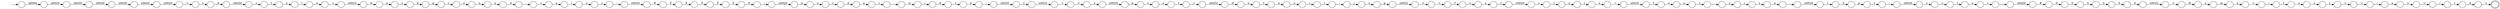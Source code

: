 digraph Automaton {
  rankdir = LR;
  0 [shape=circle,label=""];
  0 -> 102 [label="\u0020"]
  1 [shape=circle,label=""];
  1 -> 104 [label="r"]
  2 [shape=circle,label=""];
  2 -> 105 [label="r"]
  3 [shape=circle,label=""];
  3 -> 88 [label="\u0020"]
  4 [shape=circle,label=""];
  4 -> 90 [label="t"]
  5 [shape=circle,label=""];
  5 -> 54 [label=":"]
  6 [shape=circle,label=""];
  6 -> 59 [label=";"]
  7 [shape=circle,label=""];
  7 -> 28 [label="\u0020"]
  8 [shape=circle,label=""];
  8 -> 53 [label="0"]
  9 [shape=circle,label=""];
  9 -> 93 [label="p"]
  10 [shape=circle,label=""];
  10 -> 49 [label="b"]
  11 [shape=circle,label=""];
  11 -> 84 [label="r"]
  12 [shape=circle,label=""];
  12 -> 150 [label="a"]
  13 [shape=circle,label=""];
  13 -> 141 [label="F"]
  14 [shape=circle,label=""];
  14 -> 2 [label="o"]
  15 [shape=circle,label=""];
  15 -> 96 [label=">"]
  16 [shape=circle,label=""];
  16 -> 30 [label="<"]
  17 [shape=circle,label=""];
  17 -> 56 [label=">"]
  18 [shape=circle,label=""];
  18 -> 80 [label="\u0020"]
  19 [shape=circle,label=""];
  19 -> 83 [label="t"]
  20 [shape=circle,label=""];
  20 -> 140 [label="t"]
  21 [shape=circle,label=""];
  21 -> 67 [label="F"]
  22 [shape=circle,label=""];
  22 -> 37 [label="H"]
  23 [shape=circle,label=""];
  23 -> 18 [label=":"]
  24 [shape=circle,label=""];
  24 -> 11 [label="e"]
  25 [shape=circle,label=""];
  25 -> 89 [label="o"]
  26 [shape=circle,label=""];
  26 -> 50 [label="o"]
  27 [shape=circle,label=""];
  27 -> 77 [label="f"]
  28 [shape=circle,label=""];
  28 -> 26 [label="c"]
  29 [shape=circle,label=""];
  29 -> 125 [label="w"]
  30 [shape=circle,label=""];
  30 -> 66 [label="/"]
  31 [shape=circle,label=""];
  31 -> 9 [label="0"]
  32 [shape=circle,label=""];
  32 -> 64 [label="n"]
  33 [shape=circle,label=""];
  33 -> 16 [label=">"]
  34 [shape=circle,label=""];
  34 -> 106 [label="\u0022"]
  35 [shape=circle,label=""];
  35 -> 62 [label="i"]
  36 [shape=circle,label=""];
  36 -> 115 [label="m"]
  37 [shape=circle,label=""];
  37 -> 36 [label="o"]
  38 [shape=circle,label=""];
  38 -> 139 [label="d"]
  39 [shape=circle,label=""];
  39 -> 134 [label="c"]
  40 [shape=circle,label=""];
  40 -> 129 [label="\u0020"]
  41 [shape=circle,label=""];
  41 -> 118 [label=">"]
  42 [shape=circle,label=""];
  42 -> 81 [label="f"]
  43 [shape=circle,label=""];
  43 -> 23 [label="r"]
  44 [shape=circle,label=""];
  44 -> 14 [label="l"]
  45 [shape=circle,label=""];
  45 -> 128 [label="l"]
  46 [shape=circle,label=""];
  46 -> 41 [label="d"]
  47 [shape=circle,label=""];
  47 -> 138 [label="s"]
  48 [shape=circle,label=""];
  48 -> 38 [label="n"]
  49 [shape=circle,label=""];
  49 -> 1 [label="o"]
  50 [shape=circle,label=""];
  50 -> 149 [label="l"]
  51 [shape=circle,label=""];
  51 -> 78 [label="e"]
  52 [shape=circle,label=""];
  52 -> 15 [label="\u0022"]
  53 [shape=circle,label=""];
  53 -> 73 [label="0"]
  54 [shape=circle,label=""];
  54 -> 117 [label="\u0020"]
  55 [shape=circle,label=""];
  55 -> 82 [label="c"]
  56 [shape=circle,label=""];
  56 -> 42 [label="<"]
  57 [shape=circle,label=""];
  57 -> 146 [label="\u0022"]
  58 [shape=circle,label=""];
  58 -> 71 [label="/"]
  59 [shape=circle,label=""];
  59 -> 10 [label="\u0020"]
  60 [shape=circle,label=""];
  60 -> 148 [label="\u0020"]
  61 [shape=circle,label=""];
  61 -> 135 [label="\u0020"]
  62 [shape=circle,label=""];
  62 -> 99 [label="z"]
  63 [shape=circle,label=""];
  63 -> 120 [label="\u0022"]
  64 [shape=circle,label=""];
  64 -> 85 [label="t"]
  65 [shape=circle,label=""];
  65 -> 145 [label="e"]
  66 [shape=circle,label=""];
  66 -> 46 [label="t"]
  67 [shape=circle,label=""];
  67 -> 116 [label="F"]
  68 [shape=circle,label=""];
  68 -> 70 [label="r"]
  69 [shape=circle,label=""];
  69 -> 110 [label="\u0020"]
  70 [shape=circle,label=""];
  70 -> 76 [label="e"]
  71 [shape=circle,label=""];
  71 -> 33 [label="a"]
  72 [shape=circle,label=""];
  72 -> 121 [label=">"]
  73 [shape=circle,label=""];
  73 -> 122 [label="0"]
  74 [shape=circle,label=""];
  74 -> 27 [label="\u0022"]
  75 [shape=circle,label=""];
  75 -> 132 [label="0"]
  76 [shape=circle,label=""];
  76 -> 114 [label="f"]
  77 [shape=circle,label=""];
  77 -> 32 [label="o"]
  78 [shape=circle,label=""];
  78 -> 57 [label="="]
  79 [shape=circle,label=""];
  79 -> 5 [label="h"]
  80 [shape=circle,label=""];
  80 -> 75 [label="#"]
  81 [shape=circle,label=""];
  81 -> 133 [label="o"]
  82 [shape=circle,label=""];
  82 -> 127 [label="k"]
  83 [shape=circle,label=""];
  83 -> 45 [label="y"]
  84 [shape=circle,label=""];
  84 -> 29 [label="-"]
  85 [shape=circle,label=""];
  85 -> 126 [label="-"]
  86 [shape=circle,label=""];
  86 -> 95 [label="/"]
  87 [shape=circle,label=""];
  87 -> 6 [label="F"]
  88 [shape=circle,label=""];
  88 -> 4 [label="s"]
  89 [shape=circle,label=""];
  89 -> 48 [label="u"]
  90 [shape=circle,label=""];
  90 -> 111 [label="y"]
  91 [shape=circle,label=""];
  91 -> 97 [label="\u0020"]
  92 [shape=circle,label=""];
  92 -> 7 [label=";"]
  93 [shape=circle,label=""];
  93 -> 92 [label="t"]
  94 [shape=circle,label=""];
  94 -> 72 [label="t"]
  95 [shape=circle,label=""];
  95 -> 107 [label="f"]
  96 [shape=circle,label=""];
  96 -> 101 [label="<"]
  97 [shape=circle,label=""];
  97 -> 68 [label="h"]
  98 [shape=circle,label=""];
  98 -> 94 [label="n"]
  99 [shape=circle,label=""];
  99 -> 137 [label="e"]
  100 [shape=circle,label=""];
  100 -> 79 [label="t"]
  101 [shape=circle,label=""];
  101 -> 91 [label="a"]
  102 [shape=circle,label=""];
  102 -> 69 [label="\u0020"]
  103 [shape=circle,label=""];
  103 -> 60 [label="\u0020"]
  104 [shape=circle,label=""];
  104 -> 24 [label="d"]
  105 [shape=circle,label=""];
  105 -> 40 [label=":"]
  106 [shape=circle,label=""];
  106 -> 22 [label=">"]
  107 [shape=circle,label=""];
  107 -> 98 [label="o"]
  108 [shape=circle,label=""];
  108 -> 25 [label="r"]
  109 [shape=circle,label=""];
  109 -> 100 [label="d"]
  110 [shape=circle,label=""];
  110 -> 144 [label="<"]
  111 [shape=circle,label=""];
  111 -> 51 [label="l"]
  112 [shape=circle,label=""];
  112 -> 130 [label="\u0020"]
  113 [shape=circle,label=""];
  113 -> 86 [label="<"]
  114 [shape=circle,label=""];
  114 -> 63 [label="="]
  115 [shape=circle,label=""];
  115 -> 113 [label="e"]
  116 [shape=circle,label=""];
  116 -> 87 [label="F"]
  117 [shape=circle,label=""];
  117 -> 52 [label="1"]
  118 [shape=doublecircle,label=""];
  119 [shape=circle,label=""];
  119 -> 74 [label="="]
  120 [shape=circle,label=""];
  120 -> 65 [label="D"]
  121 [shape=circle,label=""];
  121 -> 58 [label="<"]
  122 [shape=circle,label=""];
  122 -> 34 [label="0"]
  123 [shape=circle,label=""];
  123 -> 55 [label="a"]
  124 [shape=circle,label=""];
  124 -> 3 [label="d"]
  125 [shape=circle,label=""];
  125 -> 109 [label="i"]
  126 [shape=circle,label=""];
  126 -> 35 [label="s"]
  127 [shape=circle,label=""];
  127 -> 108 [label="g"]
  128 [shape=circle,label=""];
  128 -> 119 [label="e"]
  129 [shape=circle,label=""];
  129 -> 13 [label="#"]
  130 [shape=circle,label=""];
  130 -> 31 [label="1"]
  131 [shape=circle,label=""];
  initial [shape=plaintext,label=""];
  initial -> 131
  131 -> 103 [label="\u000a"]
  132 [shape=circle,label=""];
  132 -> 8 [label="0"]
  133 [shape=circle,label=""];
  133 -> 136 [label="n"]
  134 [shape=circle,label=""];
  134 -> 44 [label="o"]
  135 [shape=circle,label=""];
  135 -> 19 [label="s"]
  136 [shape=circle,label=""];
  136 -> 61 [label="t"]
  137 [shape=circle,label=""];
  137 -> 112 [label=":"]
  138 [shape=circle,label=""];
  138 -> 142 [label="p"]
  139 [shape=circle,label=""];
  139 -> 39 [label="-"]
  140 [shape=circle,label=""];
  140 -> 147 [label="."]
  141 [shape=circle,label=""];
  141 -> 21 [label="F"]
  142 [shape=circle,label=""];
  142 -> 17 [label="\u0022"]
  143 [shape=circle,label=""];
  143 -> 20 [label="l"]
  144 [shape=circle,label=""];
  144 -> 124 [label="t"]
  145 [shape=circle,label=""];
  145 -> 12 [label="f"]
  146 [shape=circle,label=""];
  146 -> 123 [label="b"]
  147 [shape=circle,label=""];
  147 -> 47 [label="j"]
  148 [shape=circle,label=""];
  148 -> 0 [label="\u0020"]
  149 [shape=circle,label=""];
  149 -> 43 [label="o"]
  150 [shape=circle,label=""];
  150 -> 143 [label="u"]
}

